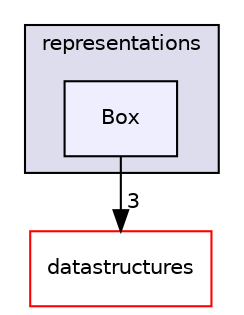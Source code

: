 digraph "/home/travis/build/hypro/hypro/src/hypro/representations/Box" {
  compound=true
  node [ fontsize="10", fontname="Helvetica"];
  edge [ labelfontsize="10", labelfontname="Helvetica"];
  subgraph clusterdir_7fa927d8fbf9dfbeef69af27f63bc81b {
    graph [ bgcolor="#ddddee", pencolor="black", label="representations" fontname="Helvetica", fontsize="10", URL="dir_7fa927d8fbf9dfbeef69af27f63bc81b.html"]
  dir_2a022a7dd5883d249fd19381a9acb7ca [shape=box, label="Box", style="filled", fillcolor="#eeeeff", pencolor="black", URL="dir_2a022a7dd5883d249fd19381a9acb7ca.html"];
  }
  dir_bce2075adec303dcb2f0c4fbfcbc8493 [shape=box label="datastructures" fillcolor="white" style="filled" color="red" URL="dir_bce2075adec303dcb2f0c4fbfcbc8493.html"];
  dir_2a022a7dd5883d249fd19381a9acb7ca->dir_bce2075adec303dcb2f0c4fbfcbc8493 [headlabel="3", labeldistance=1.5 headhref="dir_000017_000010.html"];
}
